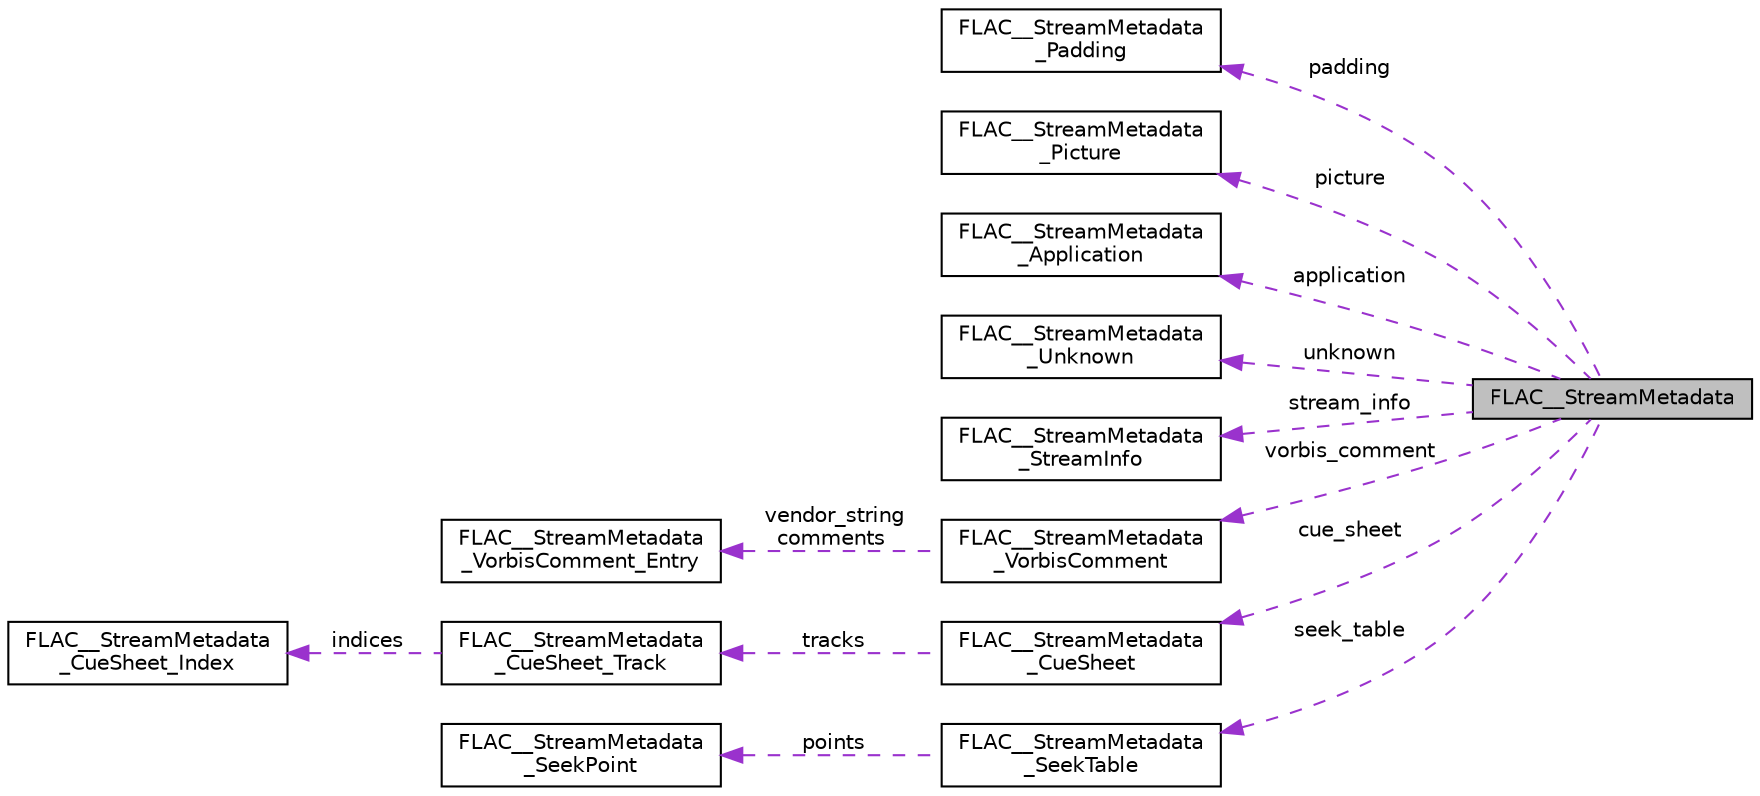 digraph "FLAC__StreamMetadata"
{
  edge [fontname="Helvetica",fontsize="10",labelfontname="Helvetica",labelfontsize="10"];
  node [fontname="Helvetica",fontsize="10",shape=record];
  rankdir="LR";
  Node1 [label="FLAC__StreamMetadata",height=0.2,width=0.4,color="black", fillcolor="grey75", style="filled", fontcolor="black"];
  Node2 -> Node1 [dir="back",color="darkorchid3",fontsize="10",style="dashed",label=" padding" ,fontname="Helvetica"];
  Node2 [label="FLAC__StreamMetadata\l_Padding",height=0.2,width=0.4,color="black", fillcolor="white", style="filled",URL="$struct_f_l_a_c_____stream_metadata___padding.html"];
  Node3 -> Node1 [dir="back",color="darkorchid3",fontsize="10",style="dashed",label=" picture" ,fontname="Helvetica"];
  Node3 [label="FLAC__StreamMetadata\l_Picture",height=0.2,width=0.4,color="black", fillcolor="white", style="filled",URL="$struct_f_l_a_c_____stream_metadata___picture.html"];
  Node4 -> Node1 [dir="back",color="darkorchid3",fontsize="10",style="dashed",label=" application" ,fontname="Helvetica"];
  Node4 [label="FLAC__StreamMetadata\l_Application",height=0.2,width=0.4,color="black", fillcolor="white", style="filled",URL="$struct_f_l_a_c_____stream_metadata___application.html"];
  Node5 -> Node1 [dir="back",color="darkorchid3",fontsize="10",style="dashed",label=" unknown" ,fontname="Helvetica"];
  Node5 [label="FLAC__StreamMetadata\l_Unknown",height=0.2,width=0.4,color="black", fillcolor="white", style="filled",URL="$struct_f_l_a_c_____stream_metadata___unknown.html"];
  Node6 -> Node1 [dir="back",color="darkorchid3",fontsize="10",style="dashed",label=" stream_info" ,fontname="Helvetica"];
  Node6 [label="FLAC__StreamMetadata\l_StreamInfo",height=0.2,width=0.4,color="black", fillcolor="white", style="filled",URL="$struct_f_l_a_c_____stream_metadata___stream_info.html"];
  Node7 -> Node1 [dir="back",color="darkorchid3",fontsize="10",style="dashed",label=" vorbis_comment" ,fontname="Helvetica"];
  Node7 [label="FLAC__StreamMetadata\l_VorbisComment",height=0.2,width=0.4,color="black", fillcolor="white", style="filled",URL="$struct_f_l_a_c_____stream_metadata___vorbis_comment.html"];
  Node8 -> Node7 [dir="back",color="darkorchid3",fontsize="10",style="dashed",label=" vendor_string\ncomments" ,fontname="Helvetica"];
  Node8 [label="FLAC__StreamMetadata\l_VorbisComment_Entry",height=0.2,width=0.4,color="black", fillcolor="white", style="filled",URL="$struct_f_l_a_c_____stream_metadata___vorbis_comment___entry.html"];
  Node9 -> Node1 [dir="back",color="darkorchid3",fontsize="10",style="dashed",label=" cue_sheet" ,fontname="Helvetica"];
  Node9 [label="FLAC__StreamMetadata\l_CueSheet",height=0.2,width=0.4,color="black", fillcolor="white", style="filled",URL="$struct_f_l_a_c_____stream_metadata___cue_sheet.html"];
  Node10 -> Node9 [dir="back",color="darkorchid3",fontsize="10",style="dashed",label=" tracks" ,fontname="Helvetica"];
  Node10 [label="FLAC__StreamMetadata\l_CueSheet_Track",height=0.2,width=0.4,color="black", fillcolor="white", style="filled",URL="$struct_f_l_a_c_____stream_metadata___cue_sheet___track.html"];
  Node11 -> Node10 [dir="back",color="darkorchid3",fontsize="10",style="dashed",label=" indices" ,fontname="Helvetica"];
  Node11 [label="FLAC__StreamMetadata\l_CueSheet_Index",height=0.2,width=0.4,color="black", fillcolor="white", style="filled",URL="$struct_f_l_a_c_____stream_metadata___cue_sheet___index.html"];
  Node12 -> Node1 [dir="back",color="darkorchid3",fontsize="10",style="dashed",label=" seek_table" ,fontname="Helvetica"];
  Node12 [label="FLAC__StreamMetadata\l_SeekTable",height=0.2,width=0.4,color="black", fillcolor="white", style="filled",URL="$struct_f_l_a_c_____stream_metadata___seek_table.html"];
  Node13 -> Node12 [dir="back",color="darkorchid3",fontsize="10",style="dashed",label=" points" ,fontname="Helvetica"];
  Node13 [label="FLAC__StreamMetadata\l_SeekPoint",height=0.2,width=0.4,color="black", fillcolor="white", style="filled",URL="$struct_f_l_a_c_____stream_metadata___seek_point.html"];
}
